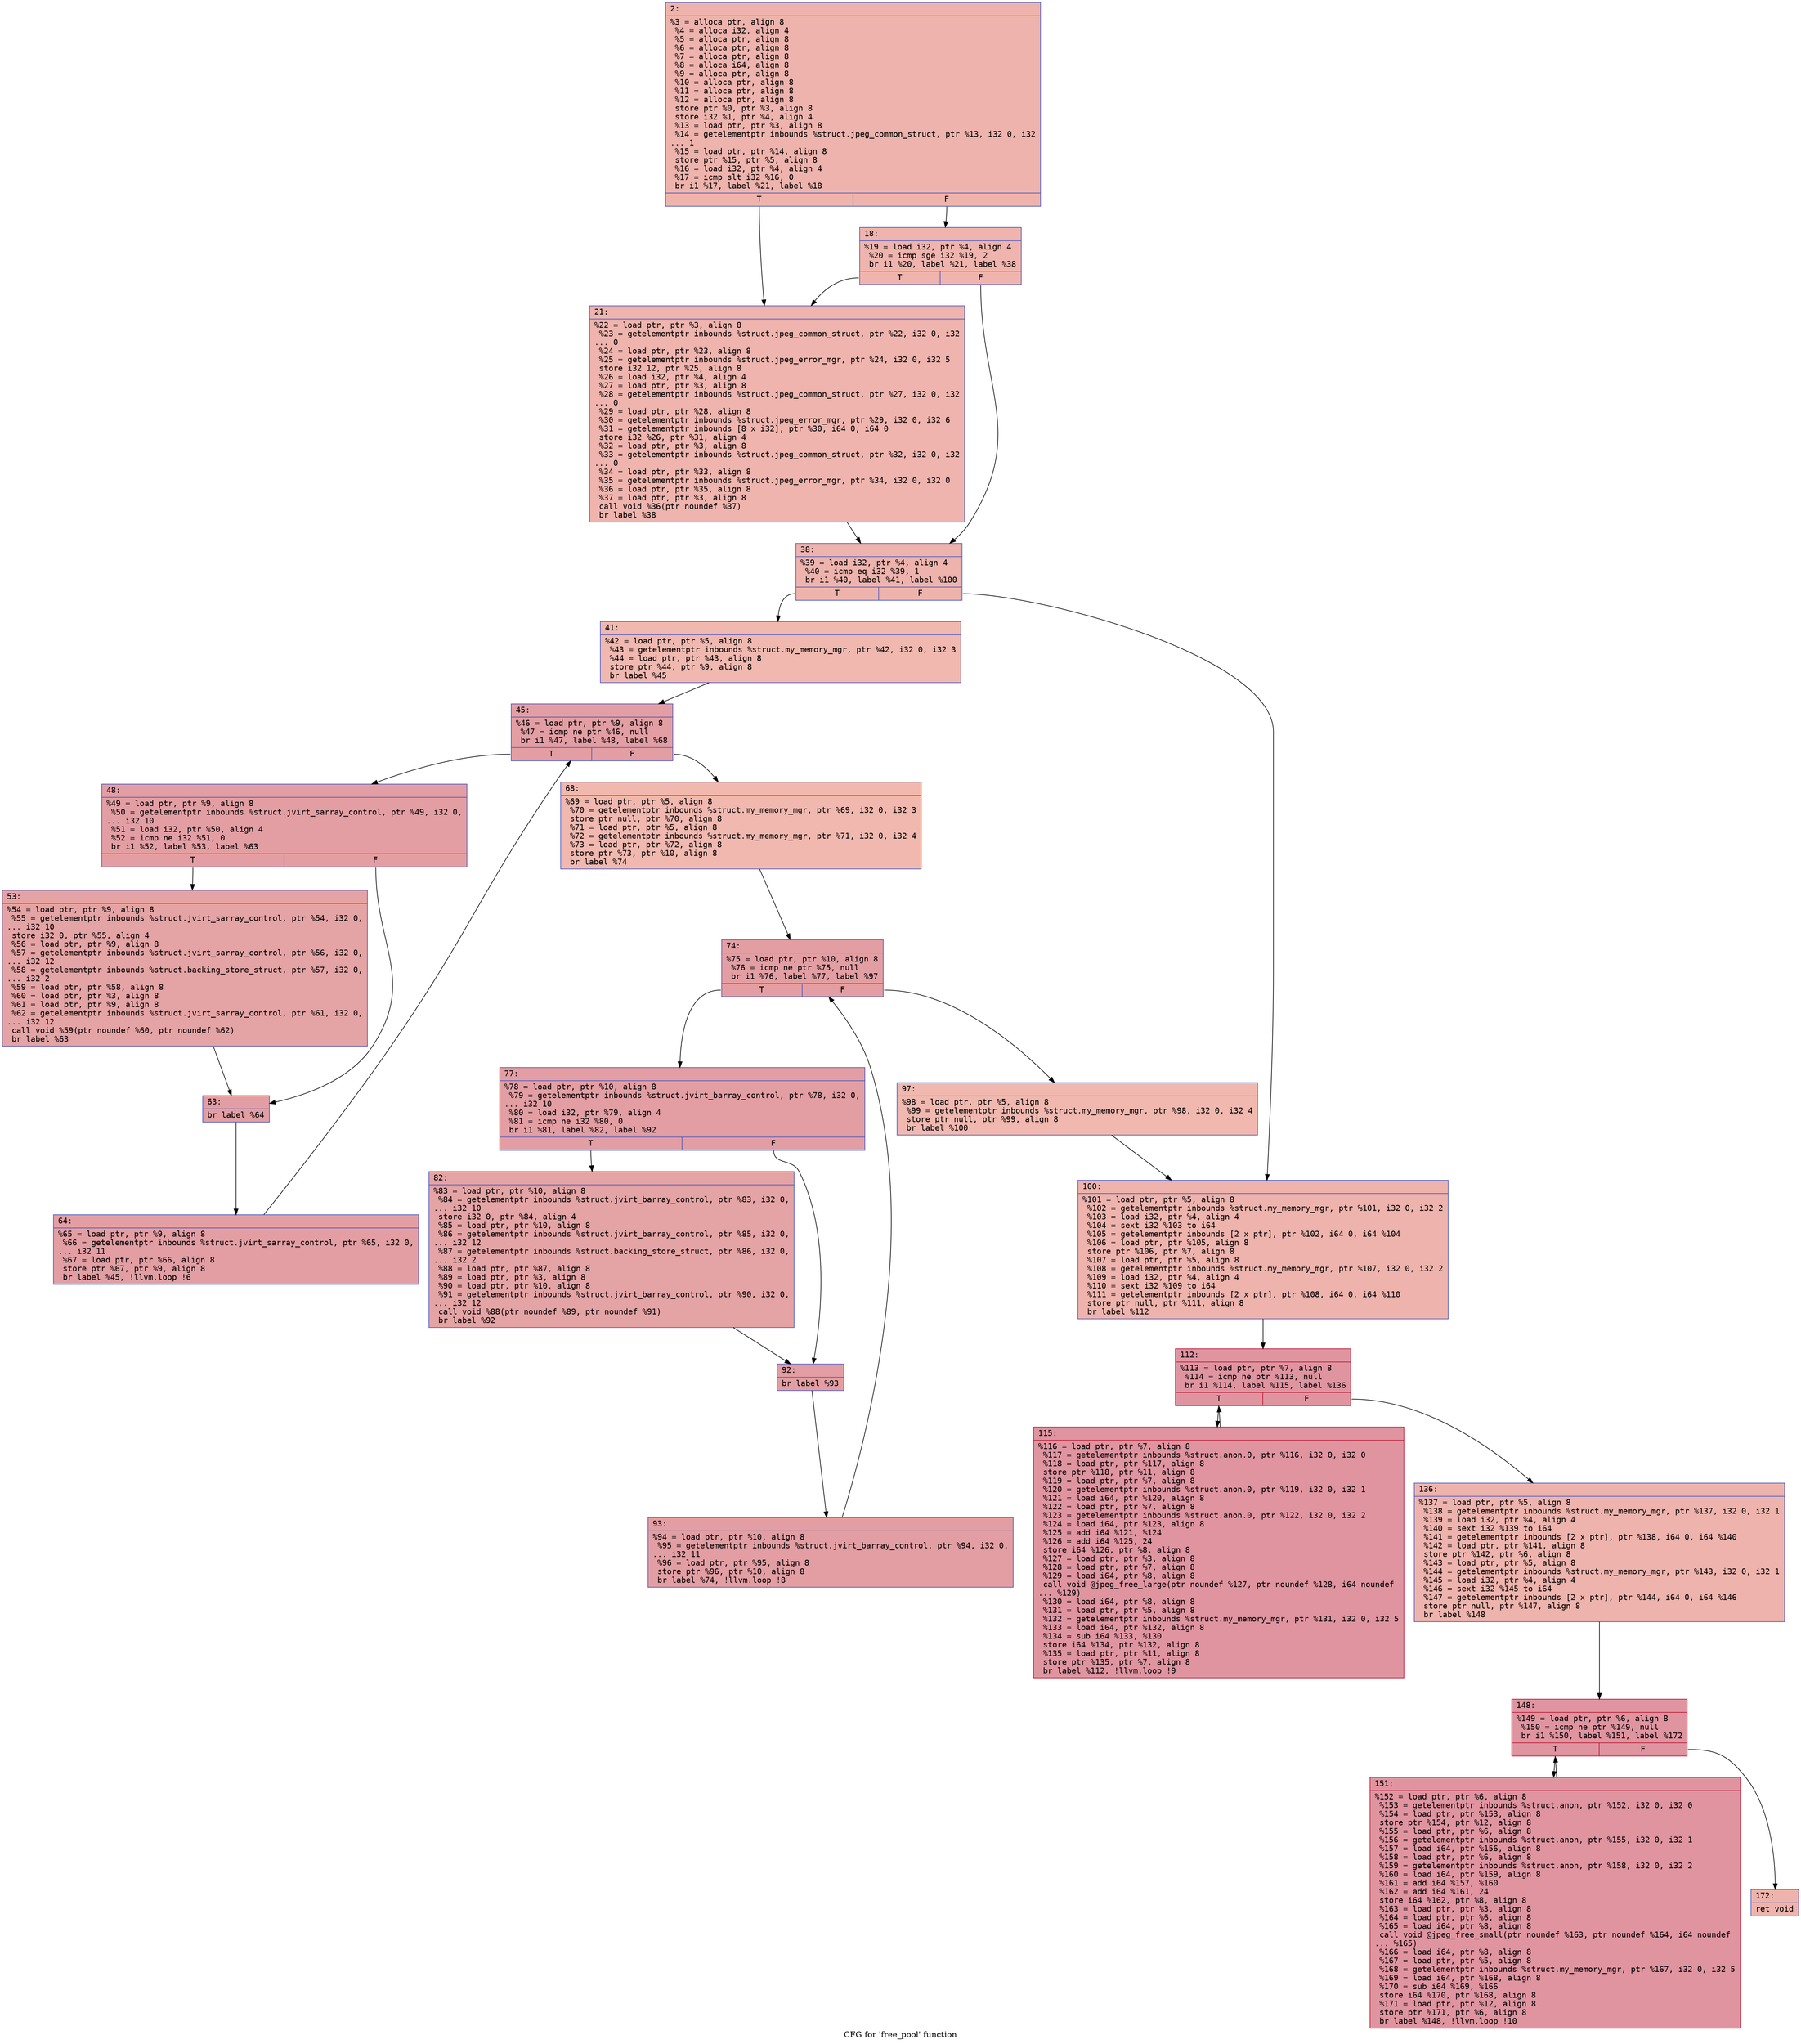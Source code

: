 digraph "CFG for 'free_pool' function" {
	label="CFG for 'free_pool' function";

	Node0x60000011a170 [shape=record,color="#3d50c3ff", style=filled, fillcolor="#d6524470" fontname="Courier",label="{2:\l|  %3 = alloca ptr, align 8\l  %4 = alloca i32, align 4\l  %5 = alloca ptr, align 8\l  %6 = alloca ptr, align 8\l  %7 = alloca ptr, align 8\l  %8 = alloca i64, align 8\l  %9 = alloca ptr, align 8\l  %10 = alloca ptr, align 8\l  %11 = alloca ptr, align 8\l  %12 = alloca ptr, align 8\l  store ptr %0, ptr %3, align 8\l  store i32 %1, ptr %4, align 4\l  %13 = load ptr, ptr %3, align 8\l  %14 = getelementptr inbounds %struct.jpeg_common_struct, ptr %13, i32 0, i32\l... 1\l  %15 = load ptr, ptr %14, align 8\l  store ptr %15, ptr %5, align 8\l  %16 = load i32, ptr %4, align 4\l  %17 = icmp slt i32 %16, 0\l  br i1 %17, label %21, label %18\l|{<s0>T|<s1>F}}"];
	Node0x60000011a170:s0 -> Node0x60000011a210[tooltip="2 -> 21\nProbability 37.50%" ];
	Node0x60000011a170:s1 -> Node0x60000011a1c0[tooltip="2 -> 18\nProbability 62.50%" ];
	Node0x60000011a1c0 [shape=record,color="#3d50c3ff", style=filled, fillcolor="#d8564670" fontname="Courier",label="{18:\l|  %19 = load i32, ptr %4, align 4\l  %20 = icmp sge i32 %19, 2\l  br i1 %20, label %21, label %38\l|{<s0>T|<s1>F}}"];
	Node0x60000011a1c0:s0 -> Node0x60000011a210[tooltip="18 -> 21\nProbability 50.00%" ];
	Node0x60000011a1c0:s1 -> Node0x60000011a260[tooltip="18 -> 38\nProbability 50.00%" ];
	Node0x60000011a210 [shape=record,color="#3d50c3ff", style=filled, fillcolor="#d8564670" fontname="Courier",label="{21:\l|  %22 = load ptr, ptr %3, align 8\l  %23 = getelementptr inbounds %struct.jpeg_common_struct, ptr %22, i32 0, i32\l... 0\l  %24 = load ptr, ptr %23, align 8\l  %25 = getelementptr inbounds %struct.jpeg_error_mgr, ptr %24, i32 0, i32 5\l  store i32 12, ptr %25, align 8\l  %26 = load i32, ptr %4, align 4\l  %27 = load ptr, ptr %3, align 8\l  %28 = getelementptr inbounds %struct.jpeg_common_struct, ptr %27, i32 0, i32\l... 0\l  %29 = load ptr, ptr %28, align 8\l  %30 = getelementptr inbounds %struct.jpeg_error_mgr, ptr %29, i32 0, i32 6\l  %31 = getelementptr inbounds [8 x i32], ptr %30, i64 0, i64 0\l  store i32 %26, ptr %31, align 4\l  %32 = load ptr, ptr %3, align 8\l  %33 = getelementptr inbounds %struct.jpeg_common_struct, ptr %32, i32 0, i32\l... 0\l  %34 = load ptr, ptr %33, align 8\l  %35 = getelementptr inbounds %struct.jpeg_error_mgr, ptr %34, i32 0, i32 0\l  %36 = load ptr, ptr %35, align 8\l  %37 = load ptr, ptr %3, align 8\l  call void %36(ptr noundef %37)\l  br label %38\l}"];
	Node0x60000011a210 -> Node0x60000011a260[tooltip="21 -> 38\nProbability 100.00%" ];
	Node0x60000011a260 [shape=record,color="#3d50c3ff", style=filled, fillcolor="#d6524470" fontname="Courier",label="{38:\l|  %39 = load i32, ptr %4, align 4\l  %40 = icmp eq i32 %39, 1\l  br i1 %40, label %41, label %100\l|{<s0>T|<s1>F}}"];
	Node0x60000011a260:s0 -> Node0x60000011a2b0[tooltip="38 -> 41\nProbability 50.00%" ];
	Node0x60000011a260:s1 -> Node0x60000011a6c0[tooltip="38 -> 100\nProbability 50.00%" ];
	Node0x60000011a2b0 [shape=record,color="#3d50c3ff", style=filled, fillcolor="#dc5d4a70" fontname="Courier",label="{41:\l|  %42 = load ptr, ptr %5, align 8\l  %43 = getelementptr inbounds %struct.my_memory_mgr, ptr %42, i32 0, i32 3\l  %44 = load ptr, ptr %43, align 8\l  store ptr %44, ptr %9, align 8\l  br label %45\l}"];
	Node0x60000011a2b0 -> Node0x60000011a300[tooltip="41 -> 45\nProbability 100.00%" ];
	Node0x60000011a300 [shape=record,color="#3d50c3ff", style=filled, fillcolor="#be242e70" fontname="Courier",label="{45:\l|  %46 = load ptr, ptr %9, align 8\l  %47 = icmp ne ptr %46, null\l  br i1 %47, label %48, label %68\l|{<s0>T|<s1>F}}"];
	Node0x60000011a300:s0 -> Node0x60000011a350[tooltip="45 -> 48\nProbability 96.88%" ];
	Node0x60000011a300:s1 -> Node0x60000011a490[tooltip="45 -> 68\nProbability 3.12%" ];
	Node0x60000011a350 [shape=record,color="#3d50c3ff", style=filled, fillcolor="#be242e70" fontname="Courier",label="{48:\l|  %49 = load ptr, ptr %9, align 8\l  %50 = getelementptr inbounds %struct.jvirt_sarray_control, ptr %49, i32 0,\l... i32 10\l  %51 = load i32, ptr %50, align 4\l  %52 = icmp ne i32 %51, 0\l  br i1 %52, label %53, label %63\l|{<s0>T|<s1>F}}"];
	Node0x60000011a350:s0 -> Node0x60000011a3a0[tooltip="48 -> 53\nProbability 62.50%" ];
	Node0x60000011a350:s1 -> Node0x60000011a3f0[tooltip="48 -> 63\nProbability 37.50%" ];
	Node0x60000011a3a0 [shape=record,color="#3d50c3ff", style=filled, fillcolor="#c32e3170" fontname="Courier",label="{53:\l|  %54 = load ptr, ptr %9, align 8\l  %55 = getelementptr inbounds %struct.jvirt_sarray_control, ptr %54, i32 0,\l... i32 10\l  store i32 0, ptr %55, align 4\l  %56 = load ptr, ptr %9, align 8\l  %57 = getelementptr inbounds %struct.jvirt_sarray_control, ptr %56, i32 0,\l... i32 12\l  %58 = getelementptr inbounds %struct.backing_store_struct, ptr %57, i32 0,\l... i32 2\l  %59 = load ptr, ptr %58, align 8\l  %60 = load ptr, ptr %3, align 8\l  %61 = load ptr, ptr %9, align 8\l  %62 = getelementptr inbounds %struct.jvirt_sarray_control, ptr %61, i32 0,\l... i32 12\l  call void %59(ptr noundef %60, ptr noundef %62)\l  br label %63\l}"];
	Node0x60000011a3a0 -> Node0x60000011a3f0[tooltip="53 -> 63\nProbability 100.00%" ];
	Node0x60000011a3f0 [shape=record,color="#3d50c3ff", style=filled, fillcolor="#be242e70" fontname="Courier",label="{63:\l|  br label %64\l}"];
	Node0x60000011a3f0 -> Node0x60000011a440[tooltip="63 -> 64\nProbability 100.00%" ];
	Node0x60000011a440 [shape=record,color="#3d50c3ff", style=filled, fillcolor="#be242e70" fontname="Courier",label="{64:\l|  %65 = load ptr, ptr %9, align 8\l  %66 = getelementptr inbounds %struct.jvirt_sarray_control, ptr %65, i32 0,\l... i32 11\l  %67 = load ptr, ptr %66, align 8\l  store ptr %67, ptr %9, align 8\l  br label %45, !llvm.loop !6\l}"];
	Node0x60000011a440 -> Node0x60000011a300[tooltip="64 -> 45\nProbability 100.00%" ];
	Node0x60000011a490 [shape=record,color="#3d50c3ff", style=filled, fillcolor="#dc5d4a70" fontname="Courier",label="{68:\l|  %69 = load ptr, ptr %5, align 8\l  %70 = getelementptr inbounds %struct.my_memory_mgr, ptr %69, i32 0, i32 3\l  store ptr null, ptr %70, align 8\l  %71 = load ptr, ptr %5, align 8\l  %72 = getelementptr inbounds %struct.my_memory_mgr, ptr %71, i32 0, i32 4\l  %73 = load ptr, ptr %72, align 8\l  store ptr %73, ptr %10, align 8\l  br label %74\l}"];
	Node0x60000011a490 -> Node0x60000011a4e0[tooltip="68 -> 74\nProbability 100.00%" ];
	Node0x60000011a4e0 [shape=record,color="#3d50c3ff", style=filled, fillcolor="#be242e70" fontname="Courier",label="{74:\l|  %75 = load ptr, ptr %10, align 8\l  %76 = icmp ne ptr %75, null\l  br i1 %76, label %77, label %97\l|{<s0>T|<s1>F}}"];
	Node0x60000011a4e0:s0 -> Node0x60000011a530[tooltip="74 -> 77\nProbability 96.88%" ];
	Node0x60000011a4e0:s1 -> Node0x60000011a670[tooltip="74 -> 97\nProbability 3.12%" ];
	Node0x60000011a530 [shape=record,color="#3d50c3ff", style=filled, fillcolor="#be242e70" fontname="Courier",label="{77:\l|  %78 = load ptr, ptr %10, align 8\l  %79 = getelementptr inbounds %struct.jvirt_barray_control, ptr %78, i32 0,\l... i32 10\l  %80 = load i32, ptr %79, align 4\l  %81 = icmp ne i32 %80, 0\l  br i1 %81, label %82, label %92\l|{<s0>T|<s1>F}}"];
	Node0x60000011a530:s0 -> Node0x60000011a580[tooltip="77 -> 82\nProbability 62.50%" ];
	Node0x60000011a530:s1 -> Node0x60000011a5d0[tooltip="77 -> 92\nProbability 37.50%" ];
	Node0x60000011a580 [shape=record,color="#3d50c3ff", style=filled, fillcolor="#c32e3170" fontname="Courier",label="{82:\l|  %83 = load ptr, ptr %10, align 8\l  %84 = getelementptr inbounds %struct.jvirt_barray_control, ptr %83, i32 0,\l... i32 10\l  store i32 0, ptr %84, align 4\l  %85 = load ptr, ptr %10, align 8\l  %86 = getelementptr inbounds %struct.jvirt_barray_control, ptr %85, i32 0,\l... i32 12\l  %87 = getelementptr inbounds %struct.backing_store_struct, ptr %86, i32 0,\l... i32 2\l  %88 = load ptr, ptr %87, align 8\l  %89 = load ptr, ptr %3, align 8\l  %90 = load ptr, ptr %10, align 8\l  %91 = getelementptr inbounds %struct.jvirt_barray_control, ptr %90, i32 0,\l... i32 12\l  call void %88(ptr noundef %89, ptr noundef %91)\l  br label %92\l}"];
	Node0x60000011a580 -> Node0x60000011a5d0[tooltip="82 -> 92\nProbability 100.00%" ];
	Node0x60000011a5d0 [shape=record,color="#3d50c3ff", style=filled, fillcolor="#be242e70" fontname="Courier",label="{92:\l|  br label %93\l}"];
	Node0x60000011a5d0 -> Node0x60000011a620[tooltip="92 -> 93\nProbability 100.00%" ];
	Node0x60000011a620 [shape=record,color="#3d50c3ff", style=filled, fillcolor="#be242e70" fontname="Courier",label="{93:\l|  %94 = load ptr, ptr %10, align 8\l  %95 = getelementptr inbounds %struct.jvirt_barray_control, ptr %94, i32 0,\l... i32 11\l  %96 = load ptr, ptr %95, align 8\l  store ptr %96, ptr %10, align 8\l  br label %74, !llvm.loop !8\l}"];
	Node0x60000011a620 -> Node0x60000011a4e0[tooltip="93 -> 74\nProbability 100.00%" ];
	Node0x60000011a670 [shape=record,color="#3d50c3ff", style=filled, fillcolor="#dc5d4a70" fontname="Courier",label="{97:\l|  %98 = load ptr, ptr %5, align 8\l  %99 = getelementptr inbounds %struct.my_memory_mgr, ptr %98, i32 0, i32 4\l  store ptr null, ptr %99, align 8\l  br label %100\l}"];
	Node0x60000011a670 -> Node0x60000011a6c0[tooltip="97 -> 100\nProbability 100.00%" ];
	Node0x60000011a6c0 [shape=record,color="#3d50c3ff", style=filled, fillcolor="#d6524470" fontname="Courier",label="{100:\l|  %101 = load ptr, ptr %5, align 8\l  %102 = getelementptr inbounds %struct.my_memory_mgr, ptr %101, i32 0, i32 2\l  %103 = load i32, ptr %4, align 4\l  %104 = sext i32 %103 to i64\l  %105 = getelementptr inbounds [2 x ptr], ptr %102, i64 0, i64 %104\l  %106 = load ptr, ptr %105, align 8\l  store ptr %106, ptr %7, align 8\l  %107 = load ptr, ptr %5, align 8\l  %108 = getelementptr inbounds %struct.my_memory_mgr, ptr %107, i32 0, i32 2\l  %109 = load i32, ptr %4, align 4\l  %110 = sext i32 %109 to i64\l  %111 = getelementptr inbounds [2 x ptr], ptr %108, i64 0, i64 %110\l  store ptr null, ptr %111, align 8\l  br label %112\l}"];
	Node0x60000011a6c0 -> Node0x60000011a710[tooltip="100 -> 112\nProbability 100.00%" ];
	Node0x60000011a710 [shape=record,color="#b70d28ff", style=filled, fillcolor="#b70d2870" fontname="Courier",label="{112:\l|  %113 = load ptr, ptr %7, align 8\l  %114 = icmp ne ptr %113, null\l  br i1 %114, label %115, label %136\l|{<s0>T|<s1>F}}"];
	Node0x60000011a710:s0 -> Node0x60000011a760[tooltip="112 -> 115\nProbability 96.88%" ];
	Node0x60000011a710:s1 -> Node0x60000011a7b0[tooltip="112 -> 136\nProbability 3.12%" ];
	Node0x60000011a760 [shape=record,color="#b70d28ff", style=filled, fillcolor="#b70d2870" fontname="Courier",label="{115:\l|  %116 = load ptr, ptr %7, align 8\l  %117 = getelementptr inbounds %struct.anon.0, ptr %116, i32 0, i32 0\l  %118 = load ptr, ptr %117, align 8\l  store ptr %118, ptr %11, align 8\l  %119 = load ptr, ptr %7, align 8\l  %120 = getelementptr inbounds %struct.anon.0, ptr %119, i32 0, i32 1\l  %121 = load i64, ptr %120, align 8\l  %122 = load ptr, ptr %7, align 8\l  %123 = getelementptr inbounds %struct.anon.0, ptr %122, i32 0, i32 2\l  %124 = load i64, ptr %123, align 8\l  %125 = add i64 %121, %124\l  %126 = add i64 %125, 24\l  store i64 %126, ptr %8, align 8\l  %127 = load ptr, ptr %3, align 8\l  %128 = load ptr, ptr %7, align 8\l  %129 = load i64, ptr %8, align 8\l  call void @jpeg_free_large(ptr noundef %127, ptr noundef %128, i64 noundef\l... %129)\l  %130 = load i64, ptr %8, align 8\l  %131 = load ptr, ptr %5, align 8\l  %132 = getelementptr inbounds %struct.my_memory_mgr, ptr %131, i32 0, i32 5\l  %133 = load i64, ptr %132, align 8\l  %134 = sub i64 %133, %130\l  store i64 %134, ptr %132, align 8\l  %135 = load ptr, ptr %11, align 8\l  store ptr %135, ptr %7, align 8\l  br label %112, !llvm.loop !9\l}"];
	Node0x60000011a760 -> Node0x60000011a710[tooltip="115 -> 112\nProbability 100.00%" ];
	Node0x60000011a7b0 [shape=record,color="#3d50c3ff", style=filled, fillcolor="#d6524470" fontname="Courier",label="{136:\l|  %137 = load ptr, ptr %5, align 8\l  %138 = getelementptr inbounds %struct.my_memory_mgr, ptr %137, i32 0, i32 1\l  %139 = load i32, ptr %4, align 4\l  %140 = sext i32 %139 to i64\l  %141 = getelementptr inbounds [2 x ptr], ptr %138, i64 0, i64 %140\l  %142 = load ptr, ptr %141, align 8\l  store ptr %142, ptr %6, align 8\l  %143 = load ptr, ptr %5, align 8\l  %144 = getelementptr inbounds %struct.my_memory_mgr, ptr %143, i32 0, i32 1\l  %145 = load i32, ptr %4, align 4\l  %146 = sext i32 %145 to i64\l  %147 = getelementptr inbounds [2 x ptr], ptr %144, i64 0, i64 %146\l  store ptr null, ptr %147, align 8\l  br label %148\l}"];
	Node0x60000011a7b0 -> Node0x60000011a800[tooltip="136 -> 148\nProbability 100.00%" ];
	Node0x60000011a800 [shape=record,color="#b70d28ff", style=filled, fillcolor="#b70d2870" fontname="Courier",label="{148:\l|  %149 = load ptr, ptr %6, align 8\l  %150 = icmp ne ptr %149, null\l  br i1 %150, label %151, label %172\l|{<s0>T|<s1>F}}"];
	Node0x60000011a800:s0 -> Node0x60000011a850[tooltip="148 -> 151\nProbability 96.88%" ];
	Node0x60000011a800:s1 -> Node0x60000011a8a0[tooltip="148 -> 172\nProbability 3.12%" ];
	Node0x60000011a850 [shape=record,color="#b70d28ff", style=filled, fillcolor="#b70d2870" fontname="Courier",label="{151:\l|  %152 = load ptr, ptr %6, align 8\l  %153 = getelementptr inbounds %struct.anon, ptr %152, i32 0, i32 0\l  %154 = load ptr, ptr %153, align 8\l  store ptr %154, ptr %12, align 8\l  %155 = load ptr, ptr %6, align 8\l  %156 = getelementptr inbounds %struct.anon, ptr %155, i32 0, i32 1\l  %157 = load i64, ptr %156, align 8\l  %158 = load ptr, ptr %6, align 8\l  %159 = getelementptr inbounds %struct.anon, ptr %158, i32 0, i32 2\l  %160 = load i64, ptr %159, align 8\l  %161 = add i64 %157, %160\l  %162 = add i64 %161, 24\l  store i64 %162, ptr %8, align 8\l  %163 = load ptr, ptr %3, align 8\l  %164 = load ptr, ptr %6, align 8\l  %165 = load i64, ptr %8, align 8\l  call void @jpeg_free_small(ptr noundef %163, ptr noundef %164, i64 noundef\l... %165)\l  %166 = load i64, ptr %8, align 8\l  %167 = load ptr, ptr %5, align 8\l  %168 = getelementptr inbounds %struct.my_memory_mgr, ptr %167, i32 0, i32 5\l  %169 = load i64, ptr %168, align 8\l  %170 = sub i64 %169, %166\l  store i64 %170, ptr %168, align 8\l  %171 = load ptr, ptr %12, align 8\l  store ptr %171, ptr %6, align 8\l  br label %148, !llvm.loop !10\l}"];
	Node0x60000011a850 -> Node0x60000011a800[tooltip="151 -> 148\nProbability 100.00%" ];
	Node0x60000011a8a0 [shape=record,color="#3d50c3ff", style=filled, fillcolor="#d6524470" fontname="Courier",label="{172:\l|  ret void\l}"];
}
